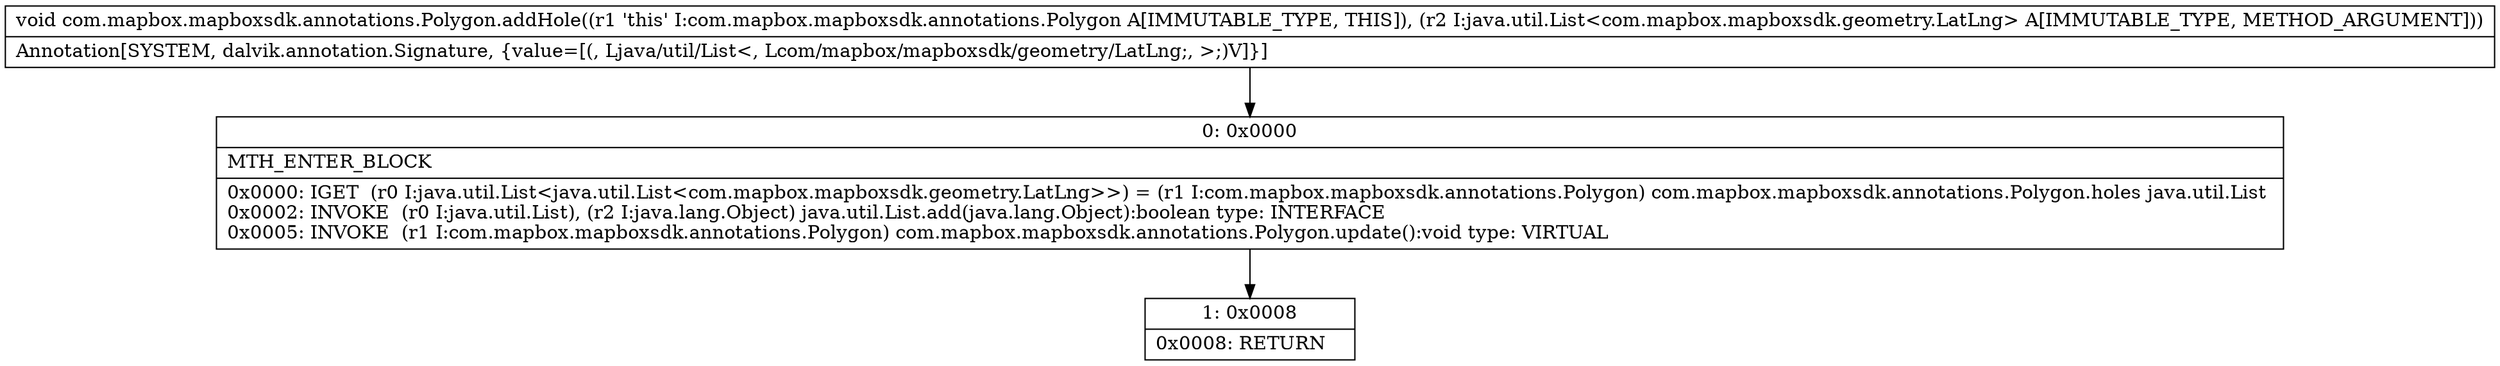 digraph "CFG forcom.mapbox.mapboxsdk.annotations.Polygon.addHole(Ljava\/util\/List;)V" {
Node_0 [shape=record,label="{0\:\ 0x0000|MTH_ENTER_BLOCK\l|0x0000: IGET  (r0 I:java.util.List\<java.util.List\<com.mapbox.mapboxsdk.geometry.LatLng\>\>) = (r1 I:com.mapbox.mapboxsdk.annotations.Polygon) com.mapbox.mapboxsdk.annotations.Polygon.holes java.util.List \l0x0002: INVOKE  (r0 I:java.util.List), (r2 I:java.lang.Object) java.util.List.add(java.lang.Object):boolean type: INTERFACE \l0x0005: INVOKE  (r1 I:com.mapbox.mapboxsdk.annotations.Polygon) com.mapbox.mapboxsdk.annotations.Polygon.update():void type: VIRTUAL \l}"];
Node_1 [shape=record,label="{1\:\ 0x0008|0x0008: RETURN   \l}"];
MethodNode[shape=record,label="{void com.mapbox.mapboxsdk.annotations.Polygon.addHole((r1 'this' I:com.mapbox.mapboxsdk.annotations.Polygon A[IMMUTABLE_TYPE, THIS]), (r2 I:java.util.List\<com.mapbox.mapboxsdk.geometry.LatLng\> A[IMMUTABLE_TYPE, METHOD_ARGUMENT]))  | Annotation[SYSTEM, dalvik.annotation.Signature, \{value=[(, Ljava\/util\/List\<, Lcom\/mapbox\/mapboxsdk\/geometry\/LatLng;, \>;)V]\}]\l}"];
MethodNode -> Node_0;
Node_0 -> Node_1;
}

